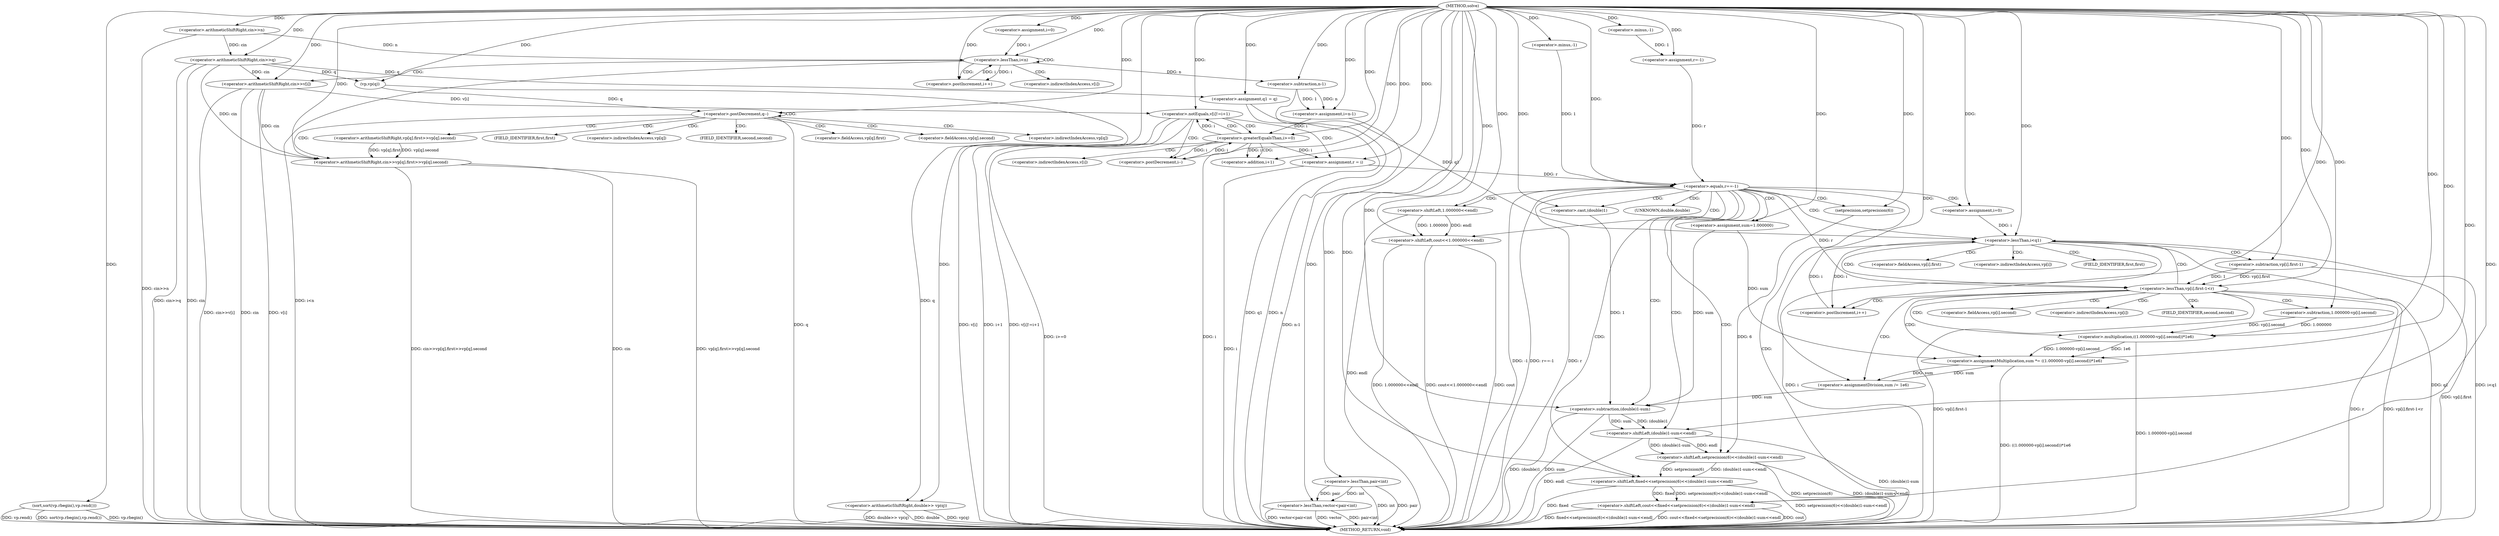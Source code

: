 digraph "solve" {  
"1000102" [label = "(METHOD,solve)" ]
"1000258" [label = "(METHOD_RETURN,void)" ]
"1000105" [label = "(<operator>.arithmeticShiftRight,cin>>n)" ]
"1000109" [label = "(<operator>.arithmeticShiftRight,cin>>q)" ]
"1000113" [label = "(<operator>.assignment,q1 = q)" ]
"1000133" [label = "(<operator>.assignment,r=-1)" ]
"1000189" [label = "(sort,sort(vp.rbegin(),vp.rend()))" ]
"1000119" [label = "(<operator>.assignment,i=0)" ]
"1000122" [label = "(<operator>.lessThan,i<n)" ]
"1000125" [label = "(<operator>.postIncrement,i++)" ]
"1000127" [label = "(<operator>.arithmeticShiftRight,cin>>v[i])" ]
"1000139" [label = "(<operator>.assignment,i=n-1)" ]
"1000144" [label = "(<operator>.greaterEqualsThan,i>=0)" ]
"1000147" [label = "(<operator>.postDecrement,i--)" ]
"1000164" [label = "(<operator>.lessThan,vector<pair<int)" ]
"1000169" [label = "(<operator>.arithmeticShiftRight,double>> vp(q))" ]
"1000174" [label = "(<operator>.postDecrement,q--)" ]
"1000176" [label = "(<operator>.arithmeticShiftRight,cin>>vp[q].first>>vp[q].second)" ]
"1000193" [label = "(<operator>.equals,r==-1)" ]
"1000197" [label = "(<operator>.shiftLeft,cout<<1.000000<<endl)" ]
"1000135" [label = "(<operator>.minus,-1)" ]
"1000141" [label = "(<operator>.subtraction,n-1)" ]
"1000151" [label = "(<operator>.notEquals,v[i]!=i+1)" ]
"1000166" [label = "(<operator>.lessThan,pair<int)" ]
"1000171" [label = "(vp,vp(q))" ]
"1000178" [label = "(<operator>.arithmeticShiftRight,vp[q].first>>vp[q].second)" ]
"1000195" [label = "(<operator>.minus,-1)" ]
"1000199" [label = "(<operator>.shiftLeft,1.000000<<endl)" ]
"1000205" [label = "(<operator>.assignment,sum=1.000000)" ]
"1000244" [label = "(<operator>.shiftLeft,cout<<fixed<<setprecision(6)<<(double)1-sum<<endl)" ]
"1000159" [label = "(<operator>.assignment,r = i)" ]
"1000210" [label = "(<operator>.assignment,i=0)" ]
"1000213" [label = "(<operator>.lessThan,i<q1)" ]
"1000216" [label = "(<operator>.postIncrement,i++)" ]
"1000155" [label = "(<operator>.addition,i+1)" ]
"1000230" [label = "(<operator>.assignmentMultiplication,sum *= ((1.000000-vp[i].second))*1e6)" ]
"1000241" [label = "(<operator>.assignmentDivision,sum /= 1e6)" ]
"1000246" [label = "(<operator>.shiftLeft,fixed<<setprecision(6)<<(double)1-sum<<endl)" ]
"1000220" [label = "(<operator>.lessThan,vp[i].first-1<r)" ]
"1000248" [label = "(<operator>.shiftLeft,setprecision(6)<<(double)1-sum<<endl)" ]
"1000232" [label = "(<operator>.multiplication,((1.000000-vp[i].second))*1e6)" ]
"1000249" [label = "(setprecision,setprecision(6))" ]
"1000251" [label = "(<operator>.shiftLeft,(double)1-sum<<endl)" ]
"1000221" [label = "(<operator>.subtraction,vp[i].first-1)" ]
"1000233" [label = "(<operator>.subtraction,1.000000-vp[i].second)" ]
"1000252" [label = "(<operator>.subtraction,(double)1-sum)" ]
"1000253" [label = "(<operator>.cast,(double)1)" ]
"1000129" [label = "(<operator>.indirectIndexAccess,v[i])" ]
"1000179" [label = "(<operator>.fieldAccess,vp[q].first)" ]
"1000184" [label = "(<operator>.fieldAccess,vp[q].second)" ]
"1000152" [label = "(<operator>.indirectIndexAccess,v[i])" ]
"1000180" [label = "(<operator>.indirectIndexAccess,vp[q])" ]
"1000183" [label = "(FIELD_IDENTIFIER,first,first)" ]
"1000185" [label = "(<operator>.indirectIndexAccess,vp[q])" ]
"1000188" [label = "(FIELD_IDENTIFIER,second,second)" ]
"1000222" [label = "(<operator>.fieldAccess,vp[i].first)" ]
"1000235" [label = "(<operator>.fieldAccess,vp[i].second)" ]
"1000223" [label = "(<operator>.indirectIndexAccess,vp[i])" ]
"1000226" [label = "(FIELD_IDENTIFIER,first,first)" ]
"1000236" [label = "(<operator>.indirectIndexAccess,vp[i])" ]
"1000239" [label = "(FIELD_IDENTIFIER,second,second)" ]
"1000254" [label = "(UNKNOWN,double,double)" ]
  "1000105" -> "1000258"  [ label = "DDG: cin>>n"] 
  "1000109" -> "1000258"  [ label = "DDG: cin"] 
  "1000109" -> "1000258"  [ label = "DDG: cin>>q"] 
  "1000113" -> "1000258"  [ label = "DDG: q1"] 
  "1000122" -> "1000258"  [ label = "DDG: i<n"] 
  "1000141" -> "1000258"  [ label = "DDG: n"] 
  "1000139" -> "1000258"  [ label = "DDG: n-1"] 
  "1000144" -> "1000258"  [ label = "DDG: i"] 
  "1000144" -> "1000258"  [ label = "DDG: i>=0"] 
  "1000151" -> "1000258"  [ label = "DDG: v[i]"] 
  "1000151" -> "1000258"  [ label = "DDG: i+1"] 
  "1000151" -> "1000258"  [ label = "DDG: v[i]!=i+1"] 
  "1000159" -> "1000258"  [ label = "DDG: i"] 
  "1000166" -> "1000258"  [ label = "DDG: int"] 
  "1000164" -> "1000258"  [ label = "DDG: pair<int"] 
  "1000164" -> "1000258"  [ label = "DDG: vector<pair<int"] 
  "1000169" -> "1000258"  [ label = "DDG: vp(q)"] 
  "1000169" -> "1000258"  [ label = "DDG: double>> vp(q)"] 
  "1000174" -> "1000258"  [ label = "DDG: q"] 
  "1000189" -> "1000258"  [ label = "DDG: vp.rbegin()"] 
  "1000189" -> "1000258"  [ label = "DDG: vp.rend()"] 
  "1000189" -> "1000258"  [ label = "DDG: sort(vp.rbegin(),vp.rend())"] 
  "1000193" -> "1000258"  [ label = "DDG: r"] 
  "1000193" -> "1000258"  [ label = "DDG: -1"] 
  "1000193" -> "1000258"  [ label = "DDG: r==-1"] 
  "1000213" -> "1000258"  [ label = "DDG: i"] 
  "1000213" -> "1000258"  [ label = "DDG: q1"] 
  "1000213" -> "1000258"  [ label = "DDG: i<q1"] 
  "1000221" -> "1000258"  [ label = "DDG: vp[i].first"] 
  "1000220" -> "1000258"  [ label = "DDG: vp[i].first-1"] 
  "1000220" -> "1000258"  [ label = "DDG: r"] 
  "1000220" -> "1000258"  [ label = "DDG: vp[i].first-1<r"] 
  "1000232" -> "1000258"  [ label = "DDG: 1.000000-vp[i].second"] 
  "1000230" -> "1000258"  [ label = "DDG: ((1.000000-vp[i].second))*1e6"] 
  "1000244" -> "1000258"  [ label = "DDG: cout"] 
  "1000248" -> "1000258"  [ label = "DDG: setprecision(6)"] 
  "1000252" -> "1000258"  [ label = "DDG: (double)1"] 
  "1000252" -> "1000258"  [ label = "DDG: sum"] 
  "1000251" -> "1000258"  [ label = "DDG: (double)1-sum"] 
  "1000251" -> "1000258"  [ label = "DDG: endl"] 
  "1000248" -> "1000258"  [ label = "DDG: (double)1-sum<<endl"] 
  "1000246" -> "1000258"  [ label = "DDG: setprecision(6)<<(double)1-sum<<endl"] 
  "1000244" -> "1000258"  [ label = "DDG: fixed<<setprecision(6)<<(double)1-sum<<endl"] 
  "1000244" -> "1000258"  [ label = "DDG: cout<<fixed<<setprecision(6)<<(double)1-sum<<endl"] 
  "1000197" -> "1000258"  [ label = "DDG: cout"] 
  "1000199" -> "1000258"  [ label = "DDG: endl"] 
  "1000197" -> "1000258"  [ label = "DDG: 1.000000<<endl"] 
  "1000197" -> "1000258"  [ label = "DDG: cout<<1.000000<<endl"] 
  "1000176" -> "1000258"  [ label = "DDG: cin"] 
  "1000176" -> "1000258"  [ label = "DDG: vp[q].first>>vp[q].second"] 
  "1000176" -> "1000258"  [ label = "DDG: cin>>vp[q].first>>vp[q].second"] 
  "1000127" -> "1000258"  [ label = "DDG: cin"] 
  "1000127" -> "1000258"  [ label = "DDG: v[i]"] 
  "1000127" -> "1000258"  [ label = "DDG: cin>>v[i]"] 
  "1000166" -> "1000258"  [ label = "DDG: pair"] 
  "1000164" -> "1000258"  [ label = "DDG: vector"] 
  "1000169" -> "1000258"  [ label = "DDG: double"] 
  "1000246" -> "1000258"  [ label = "DDG: fixed"] 
  "1000109" -> "1000113"  [ label = "DDG: q"] 
  "1000102" -> "1000113"  [ label = "DDG: "] 
  "1000135" -> "1000133"  [ label = "DDG: 1"] 
  "1000102" -> "1000105"  [ label = "DDG: "] 
  "1000105" -> "1000109"  [ label = "DDG: cin"] 
  "1000102" -> "1000109"  [ label = "DDG: "] 
  "1000102" -> "1000119"  [ label = "DDG: "] 
  "1000102" -> "1000133"  [ label = "DDG: "] 
  "1000141" -> "1000139"  [ label = "DDG: n"] 
  "1000141" -> "1000139"  [ label = "DDG: 1"] 
  "1000102" -> "1000189"  [ label = "DDG: "] 
  "1000119" -> "1000122"  [ label = "DDG: i"] 
  "1000125" -> "1000122"  [ label = "DDG: i"] 
  "1000102" -> "1000122"  [ label = "DDG: "] 
  "1000105" -> "1000122"  [ label = "DDG: n"] 
  "1000122" -> "1000125"  [ label = "DDG: i"] 
  "1000102" -> "1000125"  [ label = "DDG: "] 
  "1000109" -> "1000127"  [ label = "DDG: cin"] 
  "1000102" -> "1000127"  [ label = "DDG: "] 
  "1000102" -> "1000135"  [ label = "DDG: "] 
  "1000102" -> "1000139"  [ label = "DDG: "] 
  "1000139" -> "1000144"  [ label = "DDG: i"] 
  "1000147" -> "1000144"  [ label = "DDG: i"] 
  "1000102" -> "1000144"  [ label = "DDG: "] 
  "1000102" -> "1000147"  [ label = "DDG: "] 
  "1000144" -> "1000147"  [ label = "DDG: i"] 
  "1000102" -> "1000164"  [ label = "DDG: "] 
  "1000166" -> "1000164"  [ label = "DDG: int"] 
  "1000166" -> "1000164"  [ label = "DDG: pair"] 
  "1000102" -> "1000169"  [ label = "DDG: "] 
  "1000171" -> "1000169"  [ label = "DDG: q"] 
  "1000171" -> "1000174"  [ label = "DDG: q"] 
  "1000102" -> "1000174"  [ label = "DDG: "] 
  "1000109" -> "1000176"  [ label = "DDG: cin"] 
  "1000127" -> "1000176"  [ label = "DDG: cin"] 
  "1000102" -> "1000176"  [ label = "DDG: "] 
  "1000178" -> "1000176"  [ label = "DDG: vp[q].first"] 
  "1000178" -> "1000176"  [ label = "DDG: vp[q].second"] 
  "1000133" -> "1000193"  [ label = "DDG: r"] 
  "1000159" -> "1000193"  [ label = "DDG: r"] 
  "1000102" -> "1000193"  [ label = "DDG: "] 
  "1000195" -> "1000193"  [ label = "DDG: 1"] 
  "1000102" -> "1000197"  [ label = "DDG: "] 
  "1000199" -> "1000197"  [ label = "DDG: endl"] 
  "1000199" -> "1000197"  [ label = "DDG: 1.000000"] 
  "1000122" -> "1000141"  [ label = "DDG: n"] 
  "1000102" -> "1000141"  [ label = "DDG: "] 
  "1000102" -> "1000166"  [ label = "DDG: "] 
  "1000102" -> "1000171"  [ label = "DDG: "] 
  "1000109" -> "1000171"  [ label = "DDG: q"] 
  "1000102" -> "1000195"  [ label = "DDG: "] 
  "1000102" -> "1000199"  [ label = "DDG: "] 
  "1000102" -> "1000205"  [ label = "DDG: "] 
  "1000127" -> "1000151"  [ label = "DDG: v[i]"] 
  "1000144" -> "1000151"  [ label = "DDG: i"] 
  "1000102" -> "1000151"  [ label = "DDG: "] 
  "1000102" -> "1000159"  [ label = "DDG: "] 
  "1000144" -> "1000159"  [ label = "DDG: i"] 
  "1000102" -> "1000210"  [ label = "DDG: "] 
  "1000102" -> "1000244"  [ label = "DDG: "] 
  "1000246" -> "1000244"  [ label = "DDG: fixed"] 
  "1000246" -> "1000244"  [ label = "DDG: setprecision(6)<<(double)1-sum<<endl"] 
  "1000144" -> "1000155"  [ label = "DDG: i"] 
  "1000102" -> "1000155"  [ label = "DDG: "] 
  "1000210" -> "1000213"  [ label = "DDG: i"] 
  "1000216" -> "1000213"  [ label = "DDG: i"] 
  "1000102" -> "1000213"  [ label = "DDG: "] 
  "1000113" -> "1000213"  [ label = "DDG: q1"] 
  "1000213" -> "1000216"  [ label = "DDG: i"] 
  "1000102" -> "1000216"  [ label = "DDG: "] 
  "1000232" -> "1000230"  [ label = "DDG: 1.000000-vp[i].second"] 
  "1000232" -> "1000230"  [ label = "DDG: 1e6"] 
  "1000102" -> "1000241"  [ label = "DDG: "] 
  "1000102" -> "1000246"  [ label = "DDG: "] 
  "1000248" -> "1000246"  [ label = "DDG: (double)1-sum<<endl"] 
  "1000248" -> "1000246"  [ label = "DDG: setprecision(6)"] 
  "1000205" -> "1000230"  [ label = "DDG: sum"] 
  "1000241" -> "1000230"  [ label = "DDG: sum"] 
  "1000102" -> "1000230"  [ label = "DDG: "] 
  "1000230" -> "1000241"  [ label = "DDG: sum"] 
  "1000249" -> "1000248"  [ label = "DDG: 6"] 
  "1000251" -> "1000248"  [ label = "DDG: (double)1-sum"] 
  "1000251" -> "1000248"  [ label = "DDG: endl"] 
  "1000221" -> "1000220"  [ label = "DDG: vp[i].first"] 
  "1000221" -> "1000220"  [ label = "DDG: 1"] 
  "1000193" -> "1000220"  [ label = "DDG: r"] 
  "1000102" -> "1000220"  [ label = "DDG: "] 
  "1000233" -> "1000232"  [ label = "DDG: vp[i].second"] 
  "1000233" -> "1000232"  [ label = "DDG: 1.000000"] 
  "1000102" -> "1000232"  [ label = "DDG: "] 
  "1000102" -> "1000249"  [ label = "DDG: "] 
  "1000252" -> "1000251"  [ label = "DDG: sum"] 
  "1000252" -> "1000251"  [ label = "DDG: (double)1"] 
  "1000102" -> "1000251"  [ label = "DDG: "] 
  "1000102" -> "1000221"  [ label = "DDG: "] 
  "1000102" -> "1000233"  [ label = "DDG: "] 
  "1000253" -> "1000252"  [ label = "DDG: 1"] 
  "1000205" -> "1000252"  [ label = "DDG: sum"] 
  "1000241" -> "1000252"  [ label = "DDG: sum"] 
  "1000102" -> "1000252"  [ label = "DDG: "] 
  "1000102" -> "1000253"  [ label = "DDG: "] 
  "1000122" -> "1000125"  [ label = "CDG: "] 
  "1000122" -> "1000127"  [ label = "CDG: "] 
  "1000122" -> "1000122"  [ label = "CDG: "] 
  "1000122" -> "1000129"  [ label = "CDG: "] 
  "1000144" -> "1000152"  [ label = "CDG: "] 
  "1000144" -> "1000155"  [ label = "CDG: "] 
  "1000144" -> "1000151"  [ label = "CDG: "] 
  "1000174" -> "1000174"  [ label = "CDG: "] 
  "1000174" -> "1000180"  [ label = "CDG: "] 
  "1000174" -> "1000183"  [ label = "CDG: "] 
  "1000174" -> "1000178"  [ label = "CDG: "] 
  "1000174" -> "1000188"  [ label = "CDG: "] 
  "1000174" -> "1000179"  [ label = "CDG: "] 
  "1000174" -> "1000184"  [ label = "CDG: "] 
  "1000174" -> "1000176"  [ label = "CDG: "] 
  "1000174" -> "1000185"  [ label = "CDG: "] 
  "1000193" -> "1000246"  [ label = "CDG: "] 
  "1000193" -> "1000199"  [ label = "CDG: "] 
  "1000193" -> "1000197"  [ label = "CDG: "] 
  "1000193" -> "1000213"  [ label = "CDG: "] 
  "1000193" -> "1000244"  [ label = "CDG: "] 
  "1000193" -> "1000251"  [ label = "CDG: "] 
  "1000193" -> "1000210"  [ label = "CDG: "] 
  "1000193" -> "1000254"  [ label = "CDG: "] 
  "1000193" -> "1000253"  [ label = "CDG: "] 
  "1000193" -> "1000252"  [ label = "CDG: "] 
  "1000193" -> "1000205"  [ label = "CDG: "] 
  "1000193" -> "1000249"  [ label = "CDG: "] 
  "1000193" -> "1000248"  [ label = "CDG: "] 
  "1000151" -> "1000144"  [ label = "CDG: "] 
  "1000151" -> "1000159"  [ label = "CDG: "] 
  "1000151" -> "1000147"  [ label = "CDG: "] 
  "1000213" -> "1000221"  [ label = "CDG: "] 
  "1000213" -> "1000222"  [ label = "CDG: "] 
  "1000213" -> "1000220"  [ label = "CDG: "] 
  "1000213" -> "1000223"  [ label = "CDG: "] 
  "1000213" -> "1000226"  [ label = "CDG: "] 
  "1000220" -> "1000239"  [ label = "CDG: "] 
  "1000220" -> "1000233"  [ label = "CDG: "] 
  "1000220" -> "1000213"  [ label = "CDG: "] 
  "1000220" -> "1000230"  [ label = "CDG: "] 
  "1000220" -> "1000216"  [ label = "CDG: "] 
  "1000220" -> "1000236"  [ label = "CDG: "] 
  "1000220" -> "1000235"  [ label = "CDG: "] 
  "1000220" -> "1000241"  [ label = "CDG: "] 
  "1000220" -> "1000232"  [ label = "CDG: "] 
}
